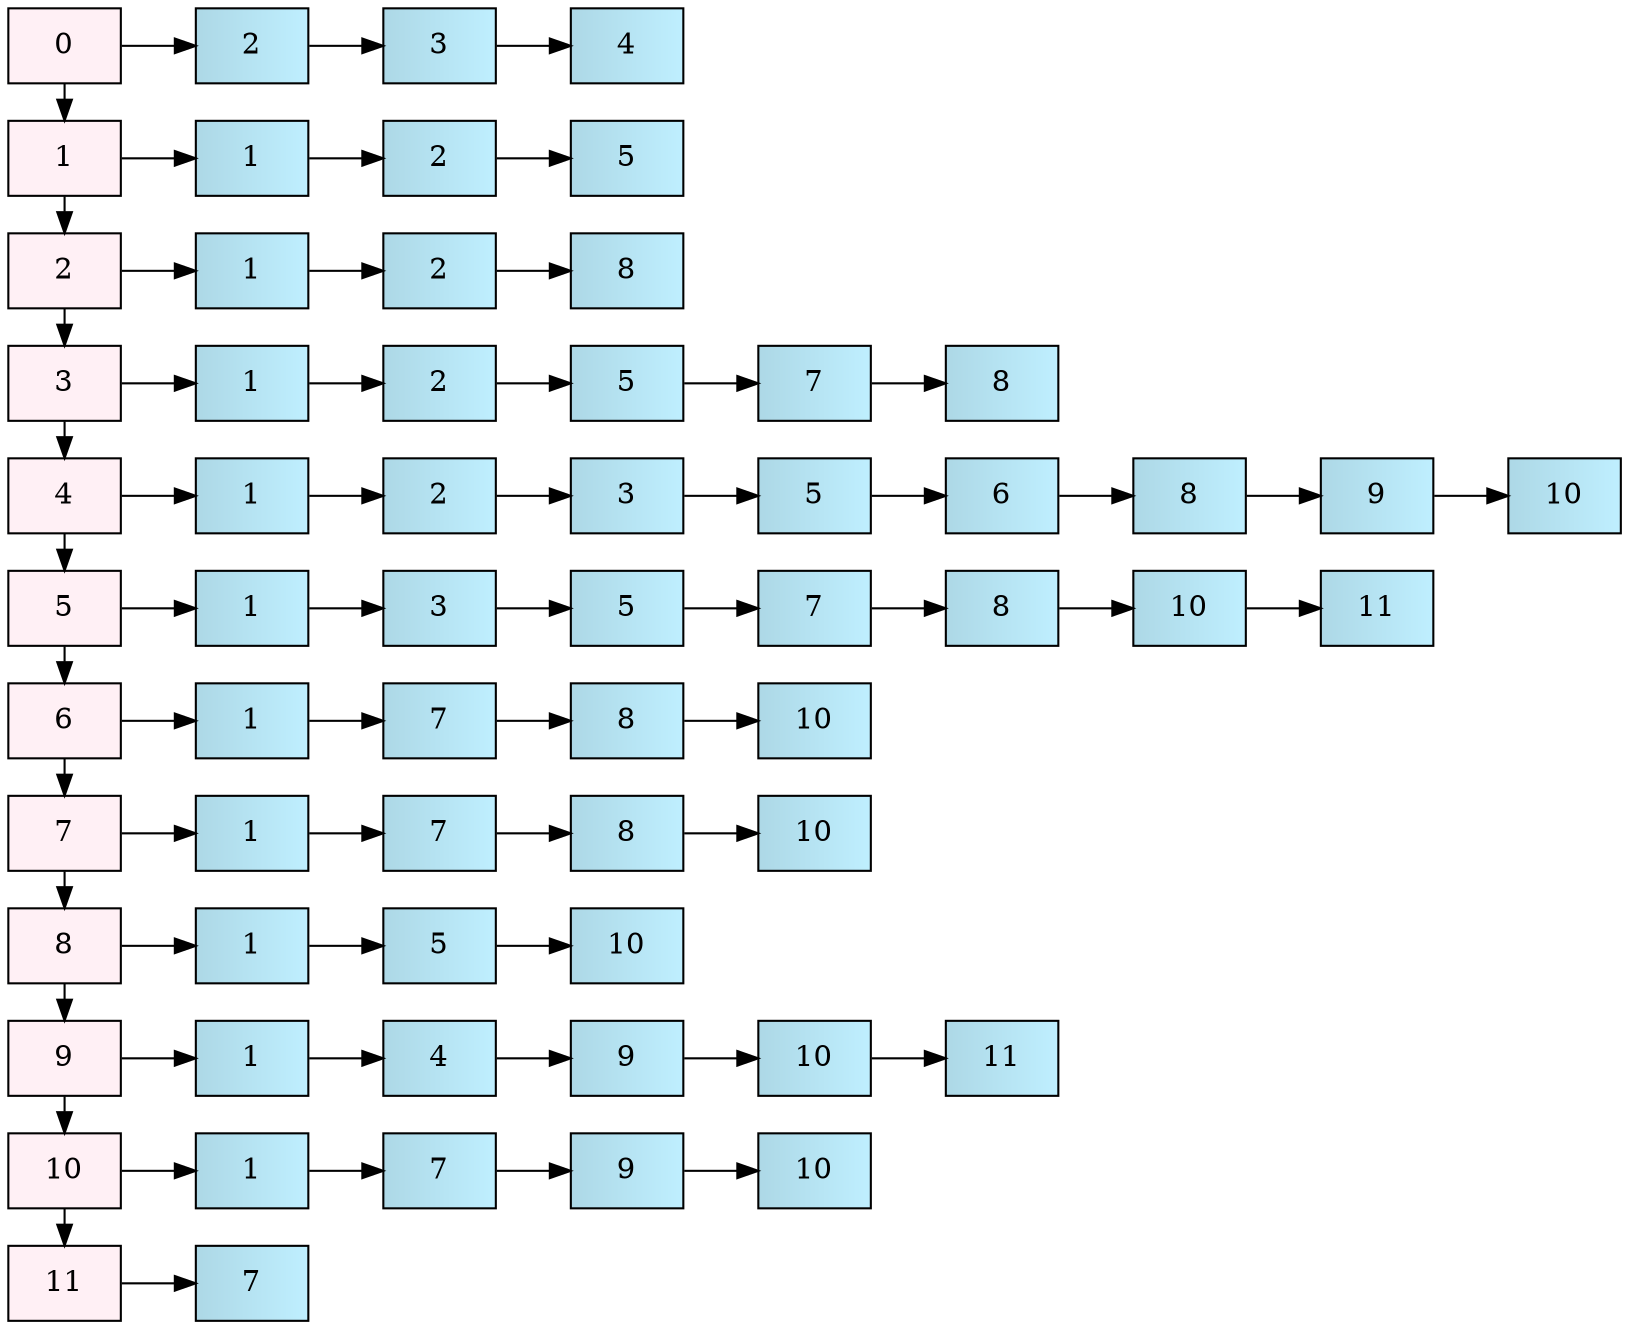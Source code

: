 digraph G {
graph [rankdir = LR ]
node [ style=filled,shape = box, fillcolor="lavenderblush:lavenderblush1"]
{rank = same; "i0i" "i1i" "i2i" "i3i" "i4i" "i5i" "i6i" "i7i" "i8i" "i9i" "i10i" "i11i" };
"i0i" [label = "0"]
"i1i" [label = "1"]
"i2i" [label = "2"]
"i3i" [label = "3"]
"i4i" [label = "4"]
"i5i" [label = "5"]
"i6i" [label = "6"]
"i7i" [label = "7"]
"i8i" [label = "8"]
"i9i" [label = "9"]
"i10i" [label = "10"]
"i11i" [label = "11"]

"i0i" ->"i1i" ->"i2i" ->"i3i" ->"i4i" ->"i5i" ->"i6i" ->"i7i" ->"i8i" ->"i9i" ->"i10i" ->"i11i" 
i0i2 [label = "2", fillcolor="lightblue:lightblue1"];
i0i3 [label = "3", fillcolor="lightblue:lightblue1"];
i0i4 [label = "4", fillcolor="lightblue:lightblue1"];
i0i->i0i2->i0i3->i0i4
i1i1 [label = "1", fillcolor="lightblue:lightblue1"];
i1i2 [label = "2", fillcolor="lightblue:lightblue1"];
i1i5 [label = "5", fillcolor="lightblue:lightblue1"];
i1i->i1i1->i1i2->i1i5
i2i1 [label = "1", fillcolor="lightblue:lightblue1"];
i2i2 [label = "2", fillcolor="lightblue:lightblue1"];
i2i8 [label = "8", fillcolor="lightblue:lightblue1"];
i2i->i2i1->i2i2->i2i8
i3i1 [label = "1", fillcolor="lightblue:lightblue1"];
i3i2 [label = "2", fillcolor="lightblue:lightblue1"];
i3i5 [label = "5", fillcolor="lightblue:lightblue1"];
i3i7 [label = "7", fillcolor="lightblue:lightblue1"];
i3i8 [label = "8", fillcolor="lightblue:lightblue1"];
i3i->i3i1->i3i2->i3i5->i3i7->i3i8
i4i1 [label = "1", fillcolor="lightblue:lightblue1"];
i4i2 [label = "2", fillcolor="lightblue:lightblue1"];
i4i3 [label = "3", fillcolor="lightblue:lightblue1"];
i4i5 [label = "5", fillcolor="lightblue:lightblue1"];
i4i6 [label = "6", fillcolor="lightblue:lightblue1"];
i4i8 [label = "8", fillcolor="lightblue:lightblue1"];
i4i9 [label = "9", fillcolor="lightblue:lightblue1"];
i4i10 [label = "10", fillcolor="lightblue:lightblue1"];
i4i->i4i1->i4i2->i4i3->i4i5->i4i6->i4i8->i4i9->i4i10
i5i1 [label = "1", fillcolor="lightblue:lightblue1"];
i5i3 [label = "3", fillcolor="lightblue:lightblue1"];
i5i5 [label = "5", fillcolor="lightblue:lightblue1"];
i5i7 [label = "7", fillcolor="lightblue:lightblue1"];
i5i8 [label = "8", fillcolor="lightblue:lightblue1"];
i5i10 [label = "10", fillcolor="lightblue:lightblue1"];
i5i11 [label = "11", fillcolor="lightblue:lightblue1"];
i5i->i5i1->i5i3->i5i5->i5i7->i5i8->i5i10->i5i11
i6i1 [label = "1", fillcolor="lightblue:lightblue1"];
i6i7 [label = "7", fillcolor="lightblue:lightblue1"];
i6i8 [label = "8", fillcolor="lightblue:lightblue1"];
i6i10 [label = "10", fillcolor="lightblue:lightblue1"];
i6i->i6i1->i6i7->i6i8->i6i10
i7i1 [label = "1", fillcolor="lightblue:lightblue1"];
i7i7 [label = "7", fillcolor="lightblue:lightblue1"];
i7i8 [label = "8", fillcolor="lightblue:lightblue1"];
i7i10 [label = "10", fillcolor="lightblue:lightblue1"];
i7i->i7i1->i7i7->i7i8->i7i10
i8i1 [label = "1", fillcolor="lightblue:lightblue1"];
i8i5 [label = "5", fillcolor="lightblue:lightblue1"];
i8i10 [label = "10", fillcolor="lightblue:lightblue1"];
i8i->i8i1->i8i5->i8i10
i9i1 [label = "1", fillcolor="lightblue:lightblue1"];
i9i4 [label = "4", fillcolor="lightblue:lightblue1"];
i9i9 [label = "9", fillcolor="lightblue:lightblue1"];
i9i10 [label = "10", fillcolor="lightblue:lightblue1"];
i9i11 [label = "11", fillcolor="lightblue:lightblue1"];
i9i->i9i1->i9i4->i9i9->i9i10->i9i11
i10i1 [label = "1", fillcolor="lightblue:lightblue1"];
i10i7 [label = "7", fillcolor="lightblue:lightblue1"];
i10i9 [label = "9", fillcolor="lightblue:lightblue1"];
i10i10 [label = "10", fillcolor="lightblue:lightblue1"];
i10i->i10i1->i10i7->i10i9->i10i10
i11i7 [label = "7", fillcolor="lightblue:lightblue1"];
i11i->i11i7
}